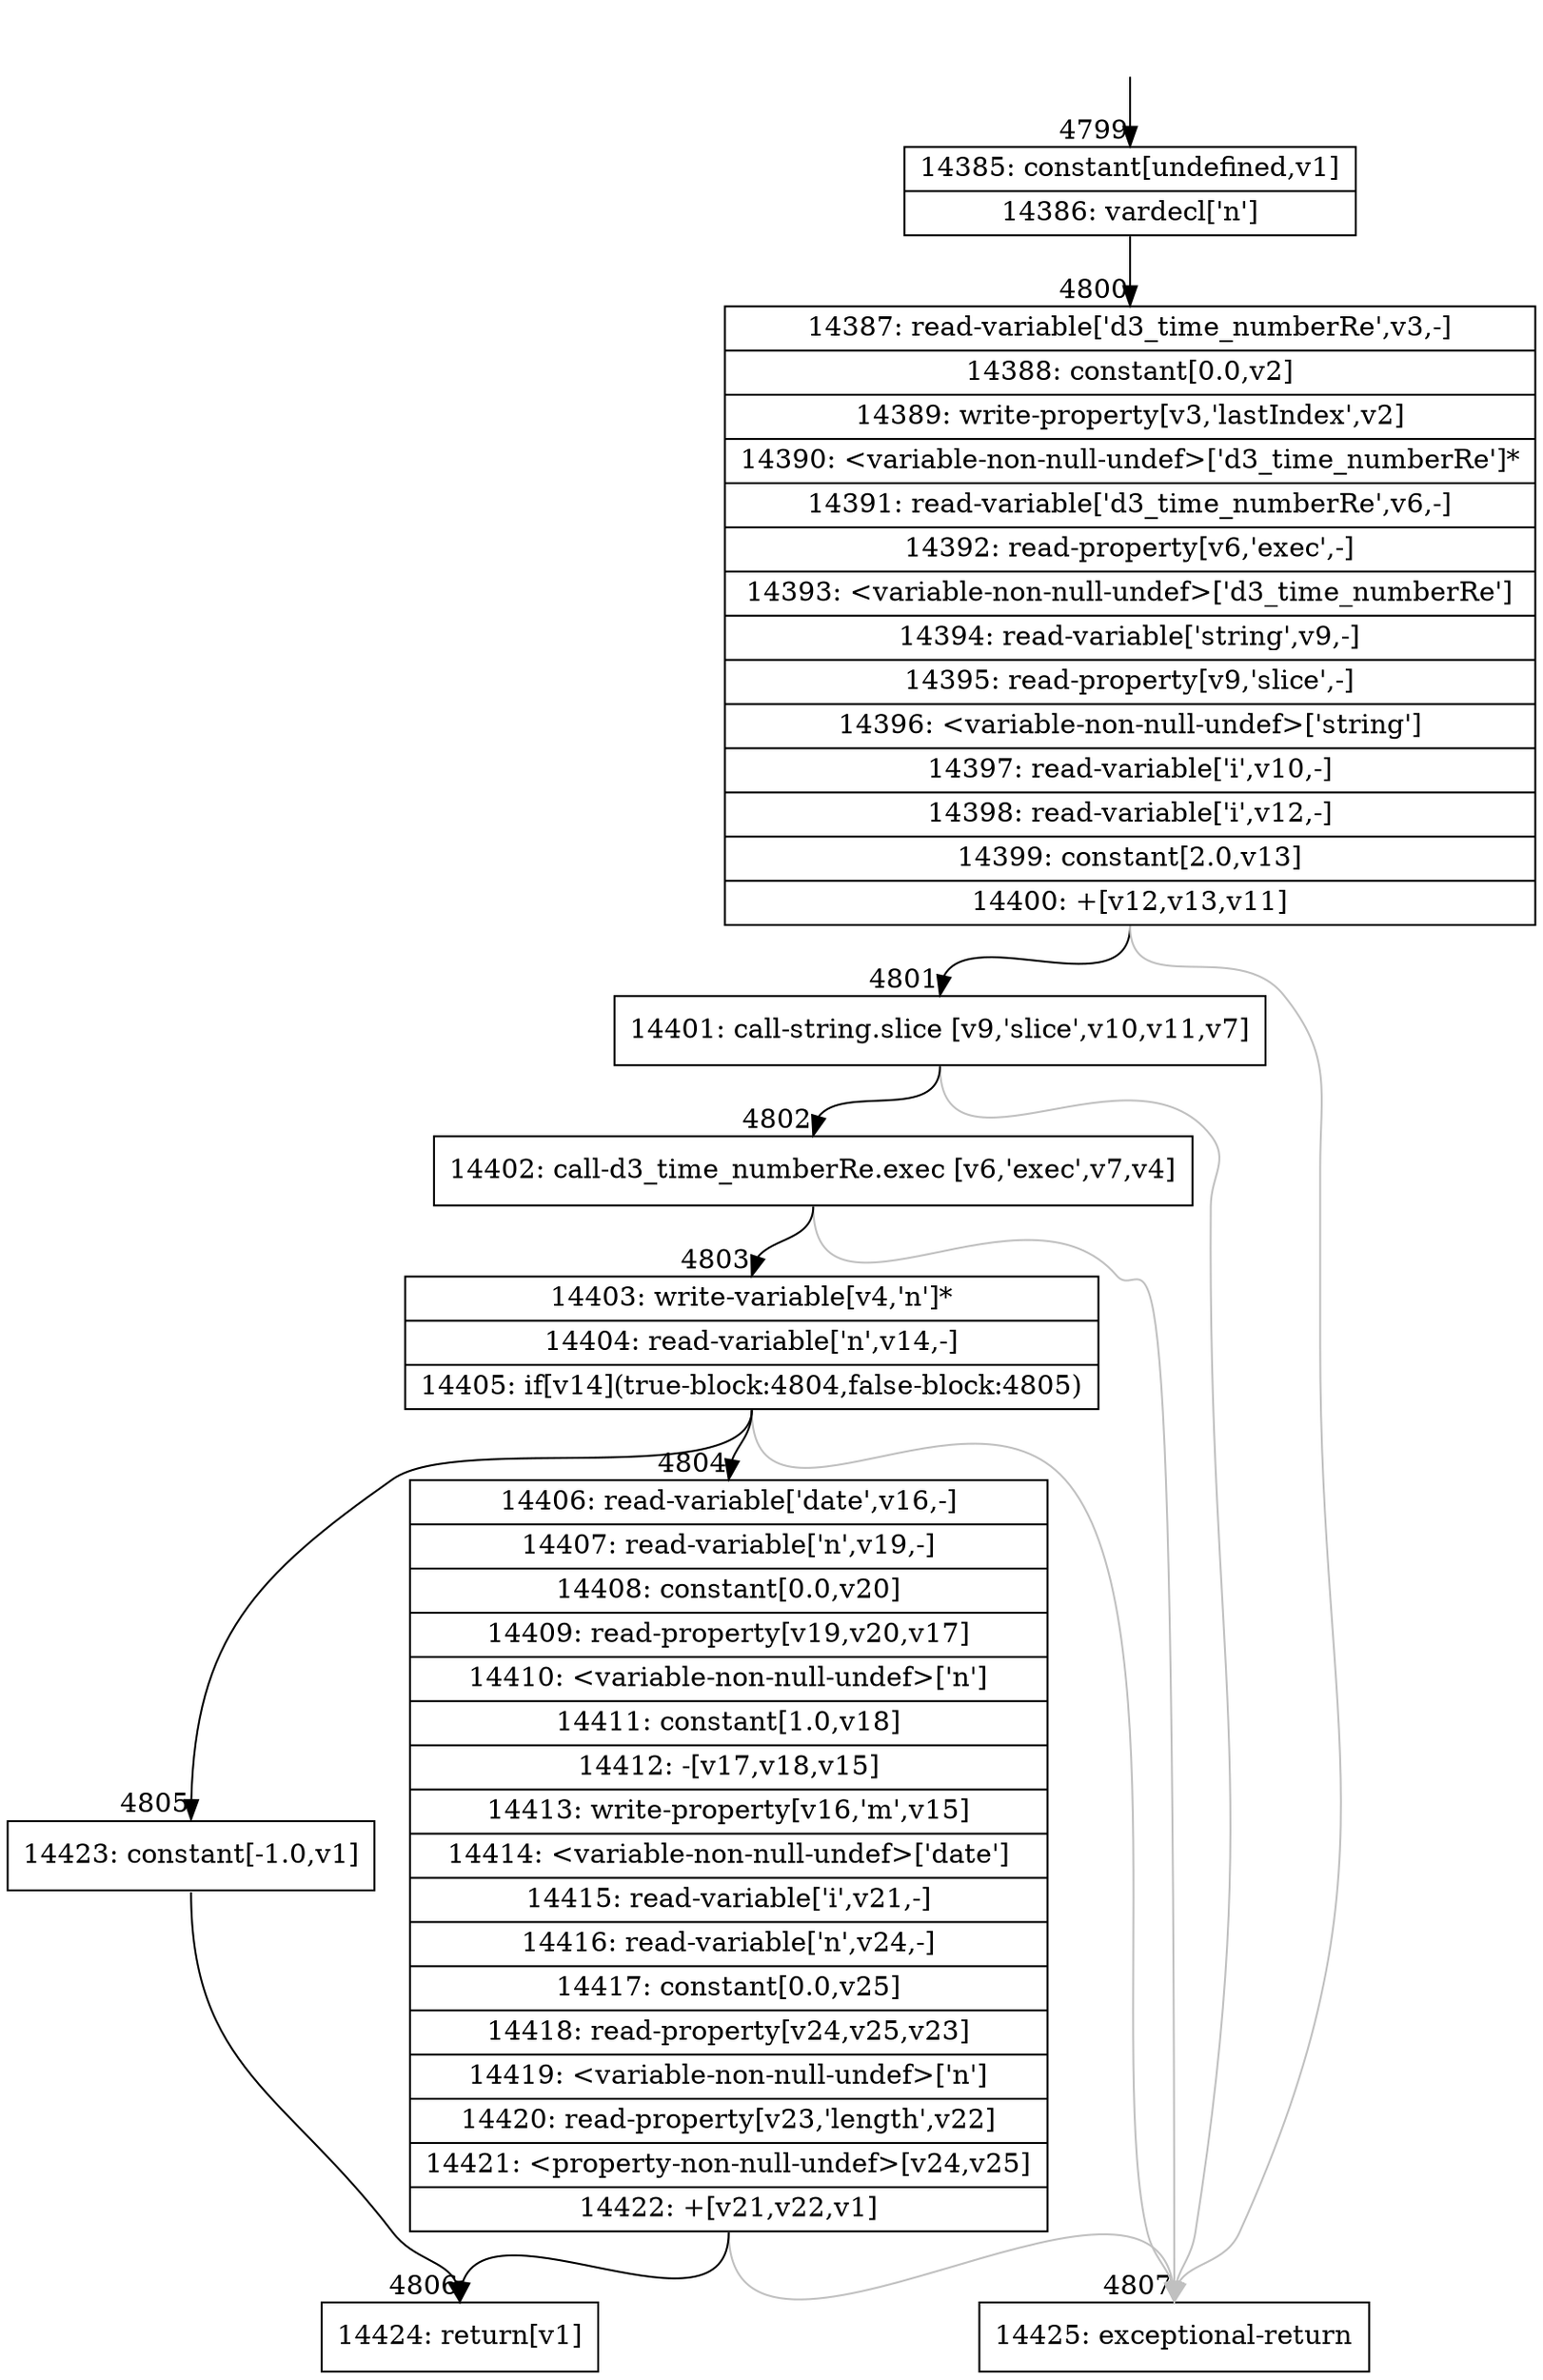 digraph {
rankdir="TD"
BB_entry450[shape=none,label=""];
BB_entry450 -> BB4799 [tailport=s, headport=n, headlabel="    4799"]
BB4799 [shape=record label="{14385: constant[undefined,v1]|14386: vardecl['n']}" ] 
BB4799 -> BB4800 [tailport=s, headport=n, headlabel="      4800"]
BB4800 [shape=record label="{14387: read-variable['d3_time_numberRe',v3,-]|14388: constant[0.0,v2]|14389: write-property[v3,'lastIndex',v2]|14390: \<variable-non-null-undef\>['d3_time_numberRe']*|14391: read-variable['d3_time_numberRe',v6,-]|14392: read-property[v6,'exec',-]|14393: \<variable-non-null-undef\>['d3_time_numberRe']|14394: read-variable['string',v9,-]|14395: read-property[v9,'slice',-]|14396: \<variable-non-null-undef\>['string']|14397: read-variable['i',v10,-]|14398: read-variable['i',v12,-]|14399: constant[2.0,v13]|14400: +[v12,v13,v11]}" ] 
BB4800 -> BB4801 [tailport=s, headport=n, headlabel="      4801"]
BB4800 -> BB4807 [tailport=s, headport=n, color=gray, headlabel="      4807"]
BB4801 [shape=record label="{14401: call-string.slice [v9,'slice',v10,v11,v7]}" ] 
BB4801 -> BB4802 [tailport=s, headport=n, headlabel="      4802"]
BB4801 -> BB4807 [tailport=s, headport=n, color=gray]
BB4802 [shape=record label="{14402: call-d3_time_numberRe.exec [v6,'exec',v7,v4]}" ] 
BB4802 -> BB4803 [tailport=s, headport=n, headlabel="      4803"]
BB4802 -> BB4807 [tailport=s, headport=n, color=gray]
BB4803 [shape=record label="{14403: write-variable[v4,'n']*|14404: read-variable['n',v14,-]|14405: if[v14](true-block:4804,false-block:4805)}" ] 
BB4803 -> BB4804 [tailport=s, headport=n, headlabel="      4804"]
BB4803 -> BB4805 [tailport=s, headport=n, headlabel="      4805"]
BB4803 -> BB4807 [tailport=s, headport=n, color=gray]
BB4804 [shape=record label="{14406: read-variable['date',v16,-]|14407: read-variable['n',v19,-]|14408: constant[0.0,v20]|14409: read-property[v19,v20,v17]|14410: \<variable-non-null-undef\>['n']|14411: constant[1.0,v18]|14412: -[v17,v18,v15]|14413: write-property[v16,'m',v15]|14414: \<variable-non-null-undef\>['date']|14415: read-variable['i',v21,-]|14416: read-variable['n',v24,-]|14417: constant[0.0,v25]|14418: read-property[v24,v25,v23]|14419: \<variable-non-null-undef\>['n']|14420: read-property[v23,'length',v22]|14421: \<property-non-null-undef\>[v24,v25]|14422: +[v21,v22,v1]}" ] 
BB4804 -> BB4806 [tailport=s, headport=n, headlabel="      4806"]
BB4804 -> BB4807 [tailport=s, headport=n, color=gray]
BB4805 [shape=record label="{14423: constant[-1.0,v1]}" ] 
BB4805 -> BB4806 [tailport=s, headport=n]
BB4806 [shape=record label="{14424: return[v1]}" ] 
BB4807 [shape=record label="{14425: exceptional-return}" ] 
//#$~ 2772
}
